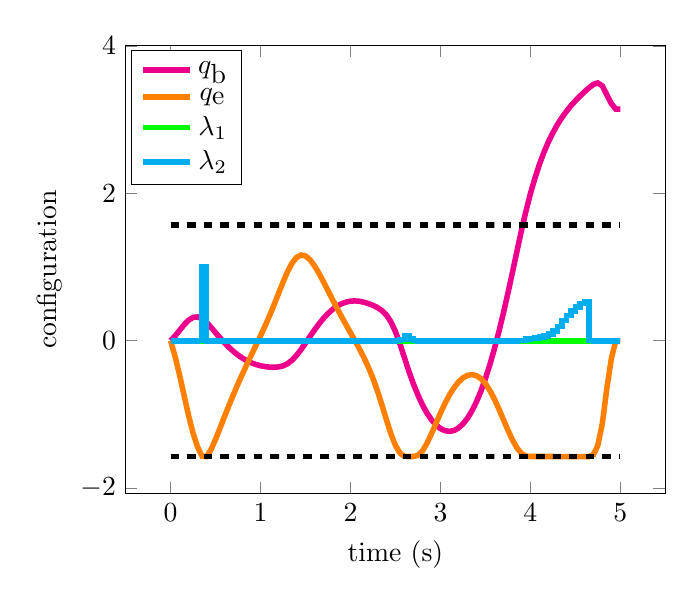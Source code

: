 \begin{tikzpicture}[]
\begin{axis}[
  legend style = {{at={(0.01,0.99)},anchor=north west}},
  ylabel = {configuration},
  axis equal image = {false},
  xlabel = {time (s)},
  hide axis = {false}
]

\addplot+[
  mark = {none},
  color=magenta, line width = 2pt
] coordinates {
  (0.0, 0.0)
  (0.05, 0.066)
  (0.1, 0.141)
  (0.15, 0.216)
  (0.2, 0.279)
  (0.25, 0.317)
  (0.3, 0.323)
  (0.35, 0.3)
  (0.4, 0.249)
  (0.45, 0.181)
  (0.5, 0.109)
  (0.55, 0.038)
  (0.6, -0.029)
  (0.65, -0.091)
  (0.7, -0.146)
  (0.75, -0.195)
  (0.8, -0.237)
  (0.85, -0.272)
  (0.9, -0.3)
  (0.95, -0.323)
  (1.0, -0.339)
  (1.05, -0.351)
  (1.1, -0.358)
  (1.15, -0.36)
  (1.2, -0.355)
  (1.25, -0.341)
  (1.3, -0.311)
  (1.35, -0.264)
  (1.4, -0.199)
  (1.45, -0.12)
  (1.5, -0.032)
  (1.55, 0.059)
  (1.6, 0.147)
  (1.65, 0.229)
  (1.7, 0.304)
  (1.75, 0.369)
  (1.8, 0.424)
  (1.85, 0.468)
  (1.9, 0.502)
  (1.95, 0.524)
  (2.0, 0.537)
  (2.05, 0.54)
  (2.1, 0.535)
  (2.15, 0.522)
  (2.2, 0.504)
  (2.25, 0.48)
  (2.3, 0.45)
  (2.35, 0.409)
  (2.4, 0.348)
  (2.45, 0.255)
  (2.5, 0.124)
  (2.55, -0.043)
  (2.6, -0.231)
  (2.65, -0.417)
  (2.7, -0.587)
  (2.75, -0.737)
  (2.8, -0.869)
  (2.85, -0.981)
  (2.9, -1.071)
  (2.95, -1.141)
  (3.0, -1.191)
  (3.05, -1.22)
  (3.1, -1.229)
  (3.15, -1.218)
  (3.2, -1.184)
  (3.25, -1.129)
  (3.3, -1.052)
  (3.35, -0.952)
  (3.4, -0.829)
  (3.45, -0.683)
  (3.5, -0.514)
  (3.55, -0.323)
  (3.6, -0.11)
  (3.65, 0.123)
  (3.7, 0.375)
  (3.75, 0.643)
  (3.8, 0.923)
  (3.85, 1.209)
  (3.9, 1.49)
  (3.95, 1.754)
  (4.0, 1.992)
  (4.05, 2.203)
  (4.1, 2.389)
  (4.15, 2.553)
  (4.2, 2.696)
  (4.25, 2.82)
  (4.3, 2.93)
  (4.35, 3.025)
  (4.4, 3.11)
  (4.45, 3.186)
  (4.5, 3.254)
  (4.55, 3.316)
  (4.6, 3.374)
  (4.65, 3.429)
  (4.7, 3.476)
  (4.75, 3.496)
  (4.8, 3.456)
  (4.85, 3.336)
  (4.9, 3.216)
  (4.95, 3.141)
  (5.0, 3.142)
};
\addlegendentry{{}{$q_{\mbox{b}}$}}

\addplot+[
  mark = {none},
  color=orange, line width = 2pt
] coordinates {
  (0.0, 0.0)
  (0.05, -0.215)
  (0.1, -0.467)
  (0.15, -0.741)
  (0.2, -1.015)
  (0.25, -1.256)
  (0.3, -1.442)
  (0.35, -1.566)
  (0.4, -1.571)
  (0.45, -1.475)
  (0.5, -1.336)
  (0.55, -1.183)
  (0.6, -1.026)
  (0.65, -0.873)
  (0.7, -0.725)
  (0.75, -0.583)
  (0.8, -0.447)
  (0.85, -0.315)
  (0.9, -0.187)
  (0.95, -0.06)
  (1.0, 0.068)
  (1.05, 0.2)
  (1.1, 0.339)
  (1.15, 0.487)
  (1.2, 0.641)
  (1.25, 0.795)
  (1.3, 0.937)
  (1.35, 1.053)
  (1.4, 1.13)
  (1.45, 1.163)
  (1.5, 1.15)
  (1.55, 1.098)
  (1.6, 1.016)
  (1.65, 0.913)
  (1.7, 0.799)
  (1.75, 0.679)
  (1.8, 0.559)
  (1.85, 0.442)
  (1.9, 0.328)
  (1.95, 0.217)
  (2.0, 0.109)
  (2.05, 0.0)
  (2.1, -0.111)
  (2.15, -0.23)
  (2.2, -0.362)
  (2.25, -0.51)
  (2.3, -0.681)
  (2.35, -0.872)
  (2.4, -1.073)
  (2.45, -1.264)
  (2.5, -1.42)
  (2.55, -1.524)
  (2.6, -1.569)
  (2.65, -1.57)
  (2.7, -1.57)
  (2.75, -1.554)
  (2.8, -1.494)
  (2.85, -1.392)
  (2.9, -1.262)
  (2.95, -1.121)
  (3.0, -0.982)
  (3.05, -0.852)
  (3.1, -0.736)
  (3.15, -0.639)
  (3.2, -0.561)
  (3.25, -0.504)
  (3.3, -0.47)
  (3.35, -0.459)
  (3.4, -0.473)
  (3.45, -0.514)
  (3.5, -0.581)
  (3.55, -0.675)
  (3.6, -0.791)
  (3.65, -0.925)
  (3.7, -1.069)
  (3.75, -1.211)
  (3.8, -1.343)
  (3.85, -1.452)
  (3.9, -1.528)
  (3.95, -1.564)
  (4.0, -1.57)
  (4.05, -1.57)
  (4.1, -1.57)
  (4.15, -1.57)
  (4.2, -1.57)
  (4.25, -1.57)
  (4.3, -1.571)
  (4.35, -1.571)
  (4.4, -1.571)
  (4.45, -1.571)
  (4.5, -1.571)
  (4.55, -1.571)
  (4.6, -1.571)
  (4.65, -1.571)
  (4.7, -1.547)
  (4.75, -1.42)
  (4.8, -1.124)
  (4.85, -0.649)
  (4.9, -0.245)
  (4.95, -0.0)
  (5.0, 0.0)
};
\addlegendentry{{}{$q_{\mbox{e}}$}}

\addplot+[
  mark = {none},
  const plot, color=green, line width = 2pt
] coordinates {
  (0.0, 1.536e-5)
  (0.05, 1.346e-5)
  (0.1, 1.187e-5)
  (0.15, 1.061e-5)
  (0.2, 9.708e-6)
  (0.25, 9.107e-6)
  (0.3, 8.746e-6)
  (0.35, 8.734e-6)
  (0.4, 9.01e-6)
  (0.45, 9.439e-6)
  (0.5, 9.966e-6)
  (0.55, 1.056e-5)
  (0.6, 1.123e-5)
  (0.65, 1.195e-5)
  (0.7, 1.274e-5)
  (0.75, 1.36e-5)
  (0.8, 1.455e-5)
  (0.85, 1.561e-5)
  (0.9, 1.683e-5)
  (0.95, 1.826e-5)
  (1.0, 2.002e-5)
  (1.05, 2.228e-5)
  (1.1, 2.531e-5)
  (1.15, 2.951e-5)
  (1.2, 3.538e-5)
  (1.25, 4.334e-5)
  (1.3, 5.304e-5)
  (1.35, 6.237e-5)
  (1.4, 6.725e-5)
  (1.45, 6.528e-5)
  (1.5, 5.81e-5)
  (1.55, 4.948e-5)
  (1.6, 4.175e-5)
  (1.65, 3.555e-5)
  (1.7, 3.078e-5)
  (1.75, 2.713e-5)
  (1.8, 2.431e-5)
  (1.85, 2.208e-5)
  (1.9, 2.027e-5)
  (1.95, 1.877e-5)
  (2.0, 1.747e-5)
  (2.05, 1.631e-5)
  (2.1, 1.523e-5)
  (2.15, 1.42e-5)
  (2.2, 1.318e-5)
  (2.25, 1.219e-5)
  (2.3, 1.123e-5)
  (2.35, 1.038e-5)
  (2.4, 9.68e-6)
  (2.45, 9.174e-6)
  (2.5, 8.866e-6)
  (2.55, 8.74e-6)
  (2.6, 8.735e-6)
  (2.65, 8.737e-6)
  (2.7, 8.78e-6)
  (2.75, 8.953e-6)
  (2.8, 9.262e-6)
  (2.85, 9.686e-6)
  (2.9, 1.019e-5)
  (2.95, 1.075e-5)
  (3.0, 1.133e-5)
  (3.05, 1.189e-5)
  (3.1, 1.242e-5)
  (3.15, 1.287e-5)
  (3.2, 1.322e-5)
  (3.25, 1.344e-5)
  (3.3, 1.352e-5)
  (3.35, 1.342e-5)
  (3.4, 1.316e-5)
  (3.45, 1.275e-5)
  (3.5, 1.222e-5)
  (3.55, 1.162e-5)
  (3.6, 1.099e-5)
  (3.65, 1.04e-5)
  (3.7, 9.861e-6)
  (3.75, 9.417e-6)
  (3.8, 9.077e-6)
  (3.85, 8.855e-6)
  (3.9, 8.752e-6)
  (3.95, 8.737e-6)
  (4.0, 8.737e-6)
  (4.05, 8.736e-6)
  (4.1, 8.736e-6)
  (4.15, 8.736e-6)
  (4.2, 8.735e-6)
  (4.25, 8.735e-6)
  (4.3, 8.735e-6)
  (4.35, 8.735e-6)
  (4.4, 8.735e-6)
  (4.45, 8.735e-6)
  (4.5, 8.735e-6)
  (4.55, 8.734e-6)
  (4.6, 8.734e-6)
  (4.65, 8.801e-6)
  (4.7, 9.176e-6)
  (4.75, 1.018e-5)
  (4.8, 1.236e-5)
  (4.85, 1.511e-5)
  (4.9, 1.747e-5)
  (4.95, 1.747e-5)
  (5.0, 1.747e-5)
};
\addlegendentry{{}{$\lambda_1$}}

\addplot+[
  mark = {none},
  const plot, color=cyan, line width = 2pt
] coordinates {
  (0.0, 2.024e-5)
  (0.05, 2.486e-5)
  (0.1, 3.308e-5)
  (0.15, 4.938e-5)
  (0.2, 8.712e-5)
  (0.25, 0.0)
  (0.3, 0.006)
  (0.35, 1.0)
  (0.4, 0.0)
  (0.45, 0.0)
  (0.5, 7.068e-5)
  (0.55, 5.044e-5)
  (0.6, 3.935e-5)
  (0.65, 3.246e-5)
  (0.7, 2.778e-5)
  (0.75, 2.441e-5)
  (0.8, 2.185e-5)
  (0.85, 1.983e-5)
  (0.9, 1.816e-5)
  (0.95, 1.674e-5)
  (1.0, 1.549e-5)
  (1.05, 1.436e-5)
  (1.1, 1.334e-5)
  (1.15, 1.241e-5)
  (1.2, 1.16e-5)
  (1.25, 1.094e-5)
  (1.3, 1.046e-5)
  (1.35, 1.016e-5)
  (1.4, 1.004e-5)
  (1.45, 1.008e-5)
  (1.5, 1.028e-5)
  (1.55, 1.061e-5)
  (1.6, 1.105e-5)
  (1.65, 1.158e-5)
  (1.7, 1.219e-5)
  (1.75, 1.288e-5)
  (1.8, 1.363e-5)
  (1.85, 1.445e-5)
  (1.9, 1.535e-5)
  (1.95, 1.634e-5)
  (2.0, 1.746e-5)
  (2.05, 1.88e-5)
  (2.1, 2.047e-5)
  (2.15, 2.269e-5)
  (2.2, 2.588e-5)
  (2.25, 3.084e-5)
  (2.3, 3.928e-5)
  (2.35, 5.518e-5)
  (2.4, 8.937e-5)
  (2.45, 0.0)
  (2.5, 0.001)
  (2.55, 0.014)
  (2.6, 0.073)
  (2.65, 0.027)
  (2.7, 0.002)
  (2.75, 0.0)
  (2.8, 0.0)
  (2.85, 8.89e-5)
  (2.9, 6.11e-5)
  (2.95, 4.66e-5)
  (3.0, 3.816e-5)
  (3.05, 3.289e-5)
  (3.1, 2.945e-5)
  (3.15, 2.718e-5)
  (3.2, 2.574e-5)
  (3.25, 2.493e-5)
  (3.3, 2.469e-5)
  (3.35, 2.501e-5)
  (3.4, 2.597e-5)
  (3.45, 2.774e-5)
  (3.5, 3.063e-5)
  (3.55, 3.521e-5)
  (3.6, 4.252e-5)
  (3.65, 5.466e-5)
  (3.7, 7.644e-5)
  (3.75, 0.0)
  (3.8, 0.0)
  (3.85, 0.001)
  (3.9, 0.004)
  (3.95, 0.025)
  (4.0, 0.028)
  (4.05, 0.035)
  (4.1, 0.048)
  (4.15, 0.065)
  (4.2, 0.089)
  (4.25, 0.13)
  (4.3, 0.194)
  (4.35, 0.272)
  (4.4, 0.345)
  (4.45, 0.406)
  (4.5, 0.455)
  (4.55, 0.506)
  (4.6, 0.523)
  (4.65, 0.001)
  (4.7, 0.0)
  (4.75, 6.144e-5)
  (4.8, 2.976e-5)
  (4.85, 2.07e-5)
  (4.9, 1.747e-5)
  (4.95, 1.747e-5)
  (5.0, 1.747e-5)
};
\addlegendentry{{}{$\lambda_2$}}

\addplot+[
  mark = {none},
  color=black, line width = 2pt, dashed
] coordinates {
  (0.0, -1.571)
  (0.05, -1.571)
  (0.1, -1.571)
  (0.15, -1.571)
  (0.2, -1.571)
  (0.25, -1.571)
  (0.3, -1.571)
  (0.35, -1.571)
  (0.4, -1.571)
  (0.45, -1.571)
  (0.5, -1.571)
  (0.55, -1.571)
  (0.6, -1.571)
  (0.65, -1.571)
  (0.7, -1.571)
  (0.75, -1.571)
  (0.8, -1.571)
  (0.85, -1.571)
  (0.9, -1.571)
  (0.95, -1.571)
  (1.0, -1.571)
  (1.05, -1.571)
  (1.1, -1.571)
  (1.15, -1.571)
  (1.2, -1.571)
  (1.25, -1.571)
  (1.3, -1.571)
  (1.35, -1.571)
  (1.4, -1.571)
  (1.45, -1.571)
  (1.5, -1.571)
  (1.55, -1.571)
  (1.6, -1.571)
  (1.65, -1.571)
  (1.7, -1.571)
  (1.75, -1.571)
  (1.8, -1.571)
  (1.85, -1.571)
  (1.9, -1.571)
  (1.95, -1.571)
  (2.0, -1.571)
  (2.05, -1.571)
  (2.1, -1.571)
  (2.15, -1.571)
  (2.2, -1.571)
  (2.25, -1.571)
  (2.3, -1.571)
  (2.35, -1.571)
  (2.4, -1.571)
  (2.45, -1.571)
  (2.5, -1.571)
  (2.55, -1.571)
  (2.6, -1.571)
  (2.65, -1.571)
  (2.7, -1.571)
  (2.75, -1.571)
  (2.8, -1.571)
  (2.85, -1.571)
  (2.9, -1.571)
  (2.95, -1.571)
  (3.0, -1.571)
  (3.05, -1.571)
  (3.1, -1.571)
  (3.15, -1.571)
  (3.2, -1.571)
  (3.25, -1.571)
  (3.3, -1.571)
  (3.35, -1.571)
  (3.4, -1.571)
  (3.45, -1.571)
  (3.5, -1.571)
  (3.55, -1.571)
  (3.6, -1.571)
  (3.65, -1.571)
  (3.7, -1.571)
  (3.75, -1.571)
  (3.8, -1.571)
  (3.85, -1.571)
  (3.9, -1.571)
  (3.95, -1.571)
  (4.0, -1.571)
  (4.05, -1.571)
  (4.1, -1.571)
  (4.15, -1.571)
  (4.2, -1.571)
  (4.25, -1.571)
  (4.3, -1.571)
  (4.35, -1.571)
  (4.4, -1.571)
  (4.45, -1.571)
  (4.5, -1.571)
  (4.55, -1.571)
  (4.6, -1.571)
  (4.65, -1.571)
  (4.7, -1.571)
  (4.75, -1.571)
  (4.8, -1.571)
  (4.85, -1.571)
  (4.9, -1.571)
  (4.95, -1.571)
  (5.0, -1.571)
};

\addplot+[
  mark = {none},
  color=black, line width = 2pt, dashed
] coordinates {
  (0.0, 1.571)
  (0.05, 1.571)
  (0.1, 1.571)
  (0.15, 1.571)
  (0.2, 1.571)
  (0.25, 1.571)
  (0.3, 1.571)
  (0.35, 1.571)
  (0.4, 1.571)
  (0.45, 1.571)
  (0.5, 1.571)
  (0.55, 1.571)
  (0.6, 1.571)
  (0.65, 1.571)
  (0.7, 1.571)
  (0.75, 1.571)
  (0.8, 1.571)
  (0.85, 1.571)
  (0.9, 1.571)
  (0.95, 1.571)
  (1.0, 1.571)
  (1.05, 1.571)
  (1.1, 1.571)
  (1.15, 1.571)
  (1.2, 1.571)
  (1.25, 1.571)
  (1.3, 1.571)
  (1.35, 1.571)
  (1.4, 1.571)
  (1.45, 1.571)
  (1.5, 1.571)
  (1.55, 1.571)
  (1.6, 1.571)
  (1.65, 1.571)
  (1.7, 1.571)
  (1.75, 1.571)
  (1.8, 1.571)
  (1.85, 1.571)
  (1.9, 1.571)
  (1.95, 1.571)
  (2.0, 1.571)
  (2.05, 1.571)
  (2.1, 1.571)
  (2.15, 1.571)
  (2.2, 1.571)
  (2.25, 1.571)
  (2.3, 1.571)
  (2.35, 1.571)
  (2.4, 1.571)
  (2.45, 1.571)
  (2.5, 1.571)
  (2.55, 1.571)
  (2.6, 1.571)
  (2.65, 1.571)
  (2.7, 1.571)
  (2.75, 1.571)
  (2.8, 1.571)
  (2.85, 1.571)
  (2.9, 1.571)
  (2.95, 1.571)
  (3.0, 1.571)
  (3.05, 1.571)
  (3.1, 1.571)
  (3.15, 1.571)
  (3.2, 1.571)
  (3.25, 1.571)
  (3.3, 1.571)
  (3.35, 1.571)
  (3.4, 1.571)
  (3.45, 1.571)
  (3.5, 1.571)
  (3.55, 1.571)
  (3.6, 1.571)
  (3.65, 1.571)
  (3.7, 1.571)
  (3.75, 1.571)
  (3.8, 1.571)
  (3.85, 1.571)
  (3.9, 1.571)
  (3.95, 1.571)
  (4.0, 1.571)
  (4.05, 1.571)
  (4.1, 1.571)
  (4.15, 1.571)
  (4.2, 1.571)
  (4.25, 1.571)
  (4.3, 1.571)
  (4.35, 1.571)
  (4.4, 1.571)
  (4.45, 1.571)
  (4.5, 1.571)
  (4.55, 1.571)
  (4.6, 1.571)
  (4.65, 1.571)
  (4.7, 1.571)
  (4.75, 1.571)
  (4.8, 1.571)
  (4.85, 1.571)
  (4.9, 1.571)
  (4.95, 1.571)
  (5.0, 1.571)
};

\end{axis}
\end{tikzpicture}

